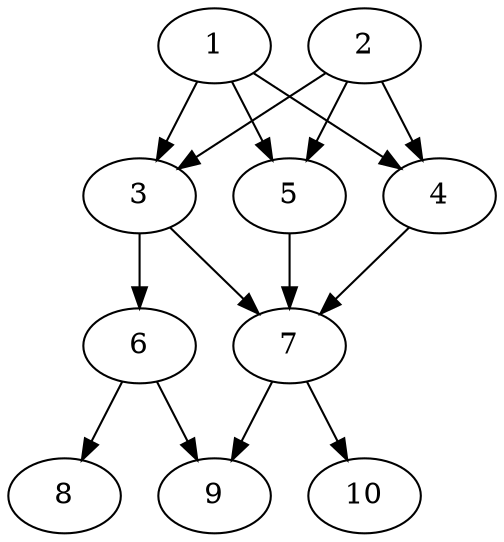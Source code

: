// DAG automatically generated by daggen at Tue Aug  6 16:21:19 2019
// ./daggen --dot -n 10 --ccr 0.4 --fat 0.6 --regular 0.5 --density 0.7 --mindata 5242880 --maxdata 52428800 
digraph G {
  1 [size="50864640", alpha="0.03", expect_size="20345856"] 
  1 -> 3 [size ="20345856"]
  1 -> 4 [size ="20345856"]
  1 -> 5 [size ="20345856"]
  2 [size="127695360", alpha="0.10", expect_size="51078144"] 
  2 -> 3 [size ="51078144"]
  2 -> 4 [size ="51078144"]
  2 -> 5 [size ="51078144"]
  3 [size="39096320", alpha="0.12", expect_size="15638528"] 
  3 -> 6 [size ="15638528"]
  3 -> 7 [size ="15638528"]
  4 [size="104990720", alpha="0.06", expect_size="41996288"] 
  4 -> 7 [size ="41996288"]
  5 [size="35712000", alpha="0.12", expect_size="14284800"] 
  5 -> 7 [size ="14284800"]
  6 [size="29509120", alpha="0.17", expect_size="11803648"] 
  6 -> 8 [size ="11803648"]
  6 -> 9 [size ="11803648"]
  7 [size="89223680", alpha="0.04", expect_size="35689472"] 
  7 -> 9 [size ="35689472"]
  7 -> 10 [size ="35689472"]
  8 [size="116851200", alpha="0.11", expect_size="46740480"] 
  9 [size="57011200", alpha="0.06", expect_size="22804480"] 
  10 [size="112719360", alpha="0.14", expect_size="45087744"] 
}
